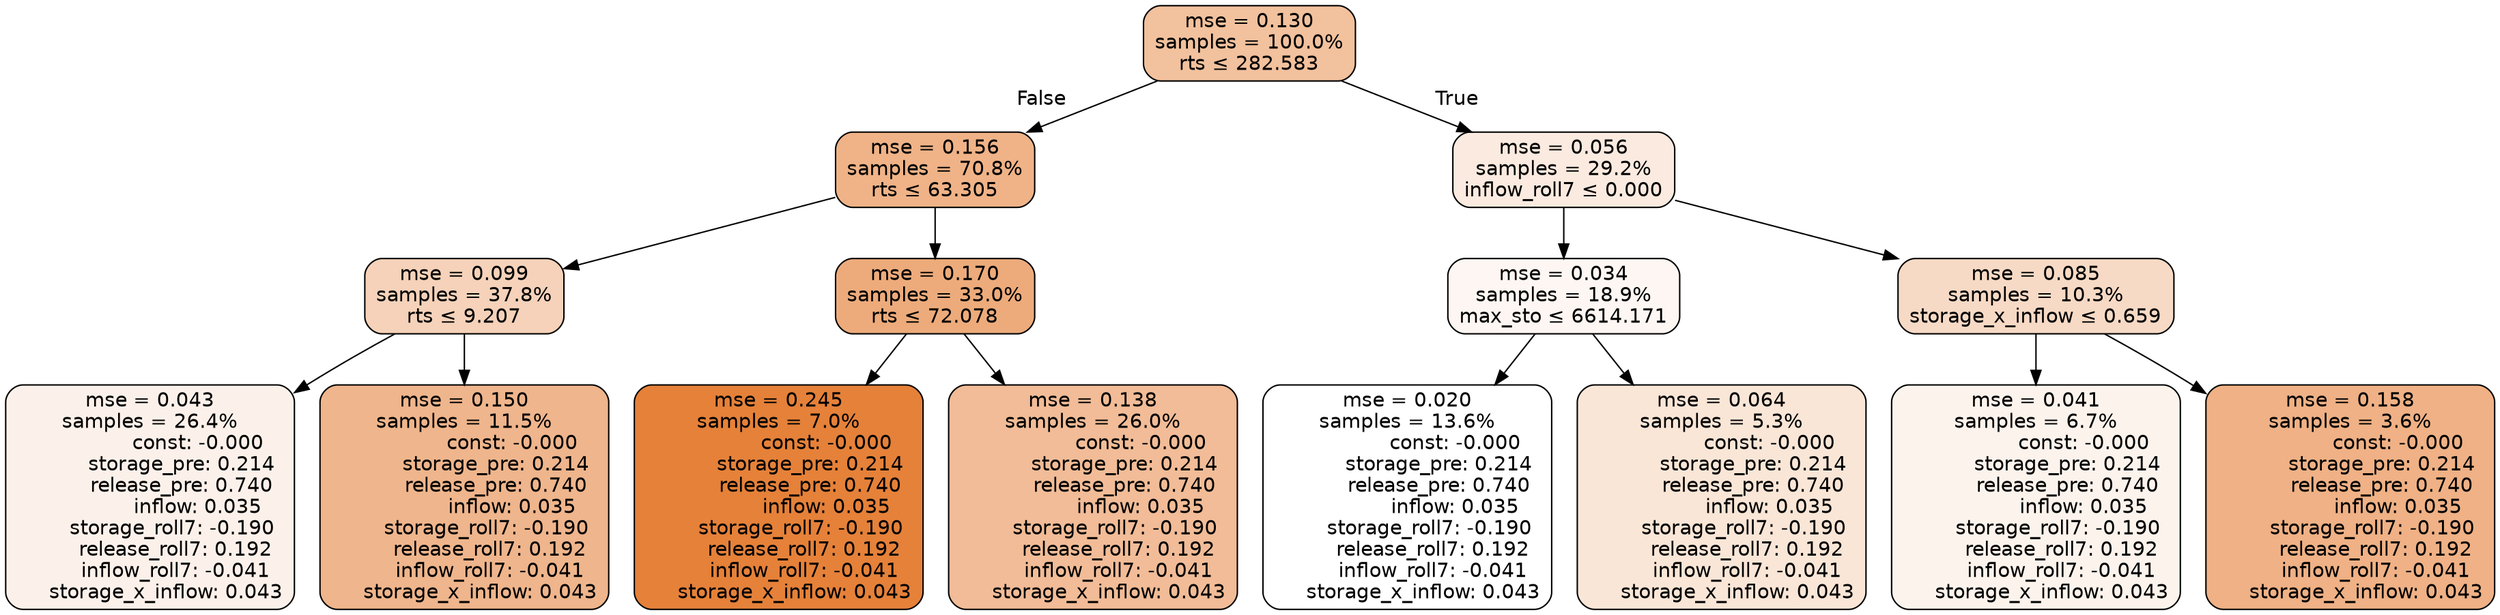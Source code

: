 digraph tree {
node [shape=rectangle, style="filled, rounded", color="black", fontname=helvetica] ;
edge [fontname=helvetica] ;
	"0" [label="mse = 0.130
samples = 100.0%
rts &le; 282.583", fillcolor="#f2c19d"]
	"1" [label="mse = 0.156
samples = 70.8%
rts &le; 63.305", fillcolor="#efb387"]
	"2" [label="mse = 0.099
samples = 37.8%
rts &le; 9.207", fillcolor="#f5d2b9"]
	"3" [label="mse = 0.043
samples = 26.4%
               const: -0.000
          storage_pre: 0.214
          release_pre: 0.740
               inflow: 0.035
       storage_roll7: -0.190
        release_roll7: 0.192
        inflow_roll7: -0.041
     storage_x_inflow: 0.043", fillcolor="#fcf1ea"]
	"4" [label="mse = 0.150
samples = 11.5%
               const: -0.000
          storage_pre: 0.214
          release_pre: 0.740
               inflow: 0.035
       storage_roll7: -0.190
        release_roll7: 0.192
        inflow_roll7: -0.041
     storage_x_inflow: 0.043", fillcolor="#efb58c"]
	"5" [label="mse = 0.170
samples = 33.0%
rts &le; 72.078", fillcolor="#edab7b"]
	"6" [label="mse = 0.245
samples = 7.0%
               const: -0.000
          storage_pre: 0.214
          release_pre: 0.740
               inflow: 0.035
       storage_roll7: -0.190
        release_roll7: 0.192
        inflow_roll7: -0.041
     storage_x_inflow: 0.043", fillcolor="#e58139"]
	"7" [label="mse = 0.138
samples = 26.0%
               const: -0.000
          storage_pre: 0.214
          release_pre: 0.740
               inflow: 0.035
       storage_roll7: -0.190
        release_roll7: 0.192
        inflow_roll7: -0.041
     storage_x_inflow: 0.043", fillcolor="#f1bc97"]
	"8" [label="mse = 0.056
samples = 29.2%
inflow_roll7 &le; 0.000", fillcolor="#faeadf"]
	"9" [label="mse = 0.034
samples = 18.9%
max_sto &le; 6614.171", fillcolor="#fdf6f2"]
	"10" [label="mse = 0.020
samples = 13.6%
               const: -0.000
          storage_pre: 0.214
          release_pre: 0.740
               inflow: 0.035
       storage_roll7: -0.190
        release_roll7: 0.192
        inflow_roll7: -0.041
     storage_x_inflow: 0.043", fillcolor="#ffffff"]
	"11" [label="mse = 0.064
samples = 5.3%
               const: -0.000
          storage_pre: 0.214
          release_pre: 0.740
               inflow: 0.035
       storage_roll7: -0.190
        release_roll7: 0.192
        inflow_roll7: -0.041
     storage_x_inflow: 0.043", fillcolor="#f9e6d7"]
	"12" [label="mse = 0.085
samples = 10.3%
storage_x_inflow &le; 0.659", fillcolor="#f7dac5"]
	"13" [label="mse = 0.041
samples = 6.7%
               const: -0.000
          storage_pre: 0.214
          release_pre: 0.740
               inflow: 0.035
       storage_roll7: -0.190
        release_roll7: 0.192
        inflow_roll7: -0.041
     storage_x_inflow: 0.043", fillcolor="#fcf3ec"]
	"14" [label="mse = 0.158
samples = 3.6%
               const: -0.000
          storage_pre: 0.214
          release_pre: 0.740
               inflow: 0.035
       storage_roll7: -0.190
        release_roll7: 0.192
        inflow_roll7: -0.041
     storage_x_inflow: 0.043", fillcolor="#efb185"]

	"0" -> "1" [labeldistance=2.5, labelangle=45, headlabel="False"]
	"1" -> "2"
	"2" -> "3"
	"2" -> "4"
	"1" -> "5"
	"5" -> "6"
	"5" -> "7"
	"0" -> "8" [labeldistance=2.5, labelangle=-45, headlabel="True"]
	"8" -> "9"
	"9" -> "10"
	"9" -> "11"
	"8" -> "12"
	"12" -> "13"
	"12" -> "14"
}